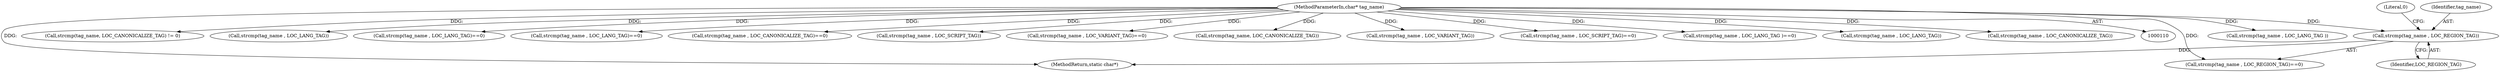 digraph "0_php-src_97eff7eb57fc2320c267a949cffd622c38712484?w=1_22@pointer" {
"1000276" [label="(Call,strcmp(tag_name , LOC_REGION_TAG))"];
"1000112" [label="(MethodParameterIn,char* tag_name)"];
"1000275" [label="(Call,strcmp(tag_name , LOC_REGION_TAG)==0)"];
"1000261" [label="(Call,strcmp(tag_name , LOC_LANG_TAG ))"];
"1000145" [label="(Call,strcmp(tag_name, LOC_CANONICALIZE_TAG) != 0)"];
"1000276" [label="(Call,strcmp(tag_name , LOC_REGION_TAG))"];
"1000163" [label="(Call,strcmp(tag_name , LOC_LANG_TAG))"];
"1000162" [label="(Call,strcmp(tag_name , LOC_LANG_TAG)==0)"];
"1000386" [label="(MethodReturn,static char*)"];
"1000181" [label="(Call,strcmp(tag_name , LOC_LANG_TAG)==0)"];
"1000279" [label="(Literal,0)"];
"1000278" [label="(Identifier,LOC_REGION_TAG)"];
"1000305" [label="(Call,strcmp(tag_name , LOC_CANONICALIZE_TAG)==0)"];
"1000246" [label="(Call,strcmp(tag_name , LOC_SCRIPT_TAG))"];
"1000290" [label="(Call,strcmp(tag_name , LOC_VARIANT_TAG)==0)"];
"1000277" [label="(Identifier,tag_name)"];
"1000112" [label="(MethodParameterIn,char* tag_name)"];
"1000146" [label="(Call,strcmp(tag_name, LOC_CANONICALIZE_TAG))"];
"1000291" [label="(Call,strcmp(tag_name , LOC_VARIANT_TAG))"];
"1000245" [label="(Call,strcmp(tag_name , LOC_SCRIPT_TAG)==0)"];
"1000260" [label="(Call,strcmp(tag_name , LOC_LANG_TAG )==0)"];
"1000182" [label="(Call,strcmp(tag_name , LOC_LANG_TAG))"];
"1000306" [label="(Call,strcmp(tag_name , LOC_CANONICALIZE_TAG))"];
"1000276" -> "1000275"  [label="AST: "];
"1000276" -> "1000278"  [label="CFG: "];
"1000277" -> "1000276"  [label="AST: "];
"1000278" -> "1000276"  [label="AST: "];
"1000279" -> "1000276"  [label="CFG: "];
"1000276" -> "1000386"  [label="DDG: "];
"1000112" -> "1000276"  [label="DDG: "];
"1000112" -> "1000110"  [label="AST: "];
"1000112" -> "1000386"  [label="DDG: "];
"1000112" -> "1000145"  [label="DDG: "];
"1000112" -> "1000146"  [label="DDG: "];
"1000112" -> "1000162"  [label="DDG: "];
"1000112" -> "1000163"  [label="DDG: "];
"1000112" -> "1000181"  [label="DDG: "];
"1000112" -> "1000182"  [label="DDG: "];
"1000112" -> "1000245"  [label="DDG: "];
"1000112" -> "1000246"  [label="DDG: "];
"1000112" -> "1000260"  [label="DDG: "];
"1000112" -> "1000261"  [label="DDG: "];
"1000112" -> "1000275"  [label="DDG: "];
"1000112" -> "1000290"  [label="DDG: "];
"1000112" -> "1000291"  [label="DDG: "];
"1000112" -> "1000305"  [label="DDG: "];
"1000112" -> "1000306"  [label="DDG: "];
}
